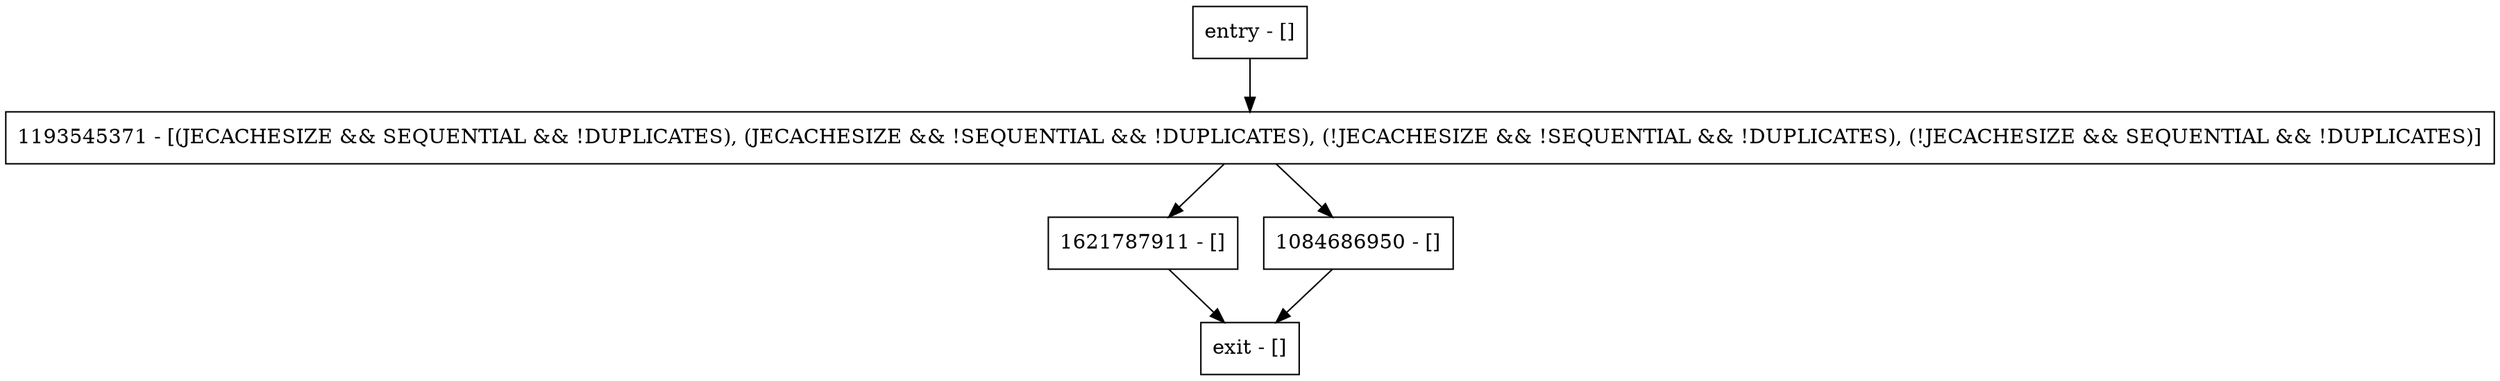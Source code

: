 digraph getDbFileSummary {
node [shape=record];
entry [label="entry - []"];
exit [label="exit - []"];
1621787911 [label="1621787911 - []"];
1084686950 [label="1084686950 - []"];
1193545371 [label="1193545371 - [(JECACHESIZE && SEQUENTIAL && !DUPLICATES), (JECACHESIZE && !SEQUENTIAL && !DUPLICATES), (!JECACHESIZE && !SEQUENTIAL && !DUPLICATES), (!JECACHESIZE && SEQUENTIAL && !DUPLICATES)]"];
entry;
exit;
entry -> 1193545371;
1621787911 -> exit;
1084686950 -> exit;
1193545371 -> 1621787911;
1193545371 -> 1084686950;
}
